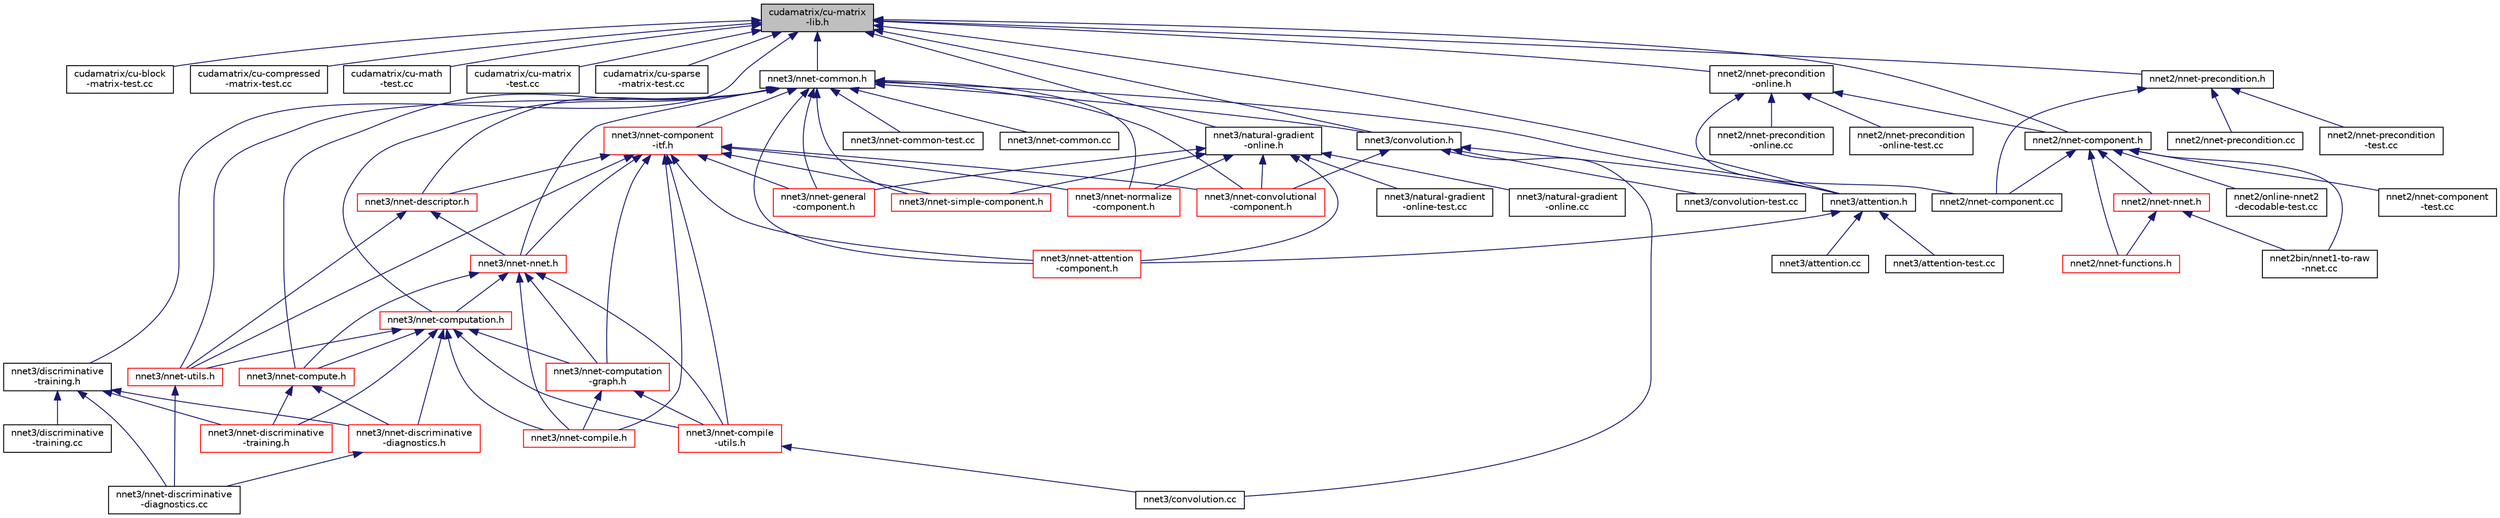 digraph "cudamatrix/cu-matrix-lib.h"
{
  edge [fontname="Helvetica",fontsize="10",labelfontname="Helvetica",labelfontsize="10"];
  node [fontname="Helvetica",fontsize="10",shape=record];
  Node57 [label="cudamatrix/cu-matrix\l-lib.h",height=0.2,width=0.4,color="black", fillcolor="grey75", style="filled", fontcolor="black"];
  Node57 -> Node58 [dir="back",color="midnightblue",fontsize="10",style="solid",fontname="Helvetica"];
  Node58 [label="cudamatrix/cu-block\l-matrix-test.cc",height=0.2,width=0.4,color="black", fillcolor="white", style="filled",URL="$cu-block-matrix-test_8cc.html"];
  Node57 -> Node59 [dir="back",color="midnightblue",fontsize="10",style="solid",fontname="Helvetica"];
  Node59 [label="cudamatrix/cu-compressed\l-matrix-test.cc",height=0.2,width=0.4,color="black", fillcolor="white", style="filled",URL="$cu-compressed-matrix-test_8cc.html"];
  Node57 -> Node60 [dir="back",color="midnightblue",fontsize="10",style="solid",fontname="Helvetica"];
  Node60 [label="cudamatrix/cu-math\l-test.cc",height=0.2,width=0.4,color="black", fillcolor="white", style="filled",URL="$cu-math-test_8cc.html"];
  Node57 -> Node61 [dir="back",color="midnightblue",fontsize="10",style="solid",fontname="Helvetica"];
  Node61 [label="cudamatrix/cu-matrix\l-test.cc",height=0.2,width=0.4,color="black", fillcolor="white", style="filled",URL="$cu-matrix-test_8cc.html"];
  Node57 -> Node62 [dir="back",color="midnightblue",fontsize="10",style="solid",fontname="Helvetica"];
  Node62 [label="cudamatrix/cu-sparse\l-matrix-test.cc",height=0.2,width=0.4,color="black", fillcolor="white", style="filled",URL="$cu-sparse-matrix-test_8cc.html"];
  Node57 -> Node63 [dir="back",color="midnightblue",fontsize="10",style="solid",fontname="Helvetica"];
  Node63 [label="nnet3/nnet-common.h",height=0.2,width=0.4,color="black", fillcolor="white", style="filled",URL="$nnet-common_8h.html"];
  Node63 -> Node64 [dir="back",color="midnightblue",fontsize="10",style="solid",fontname="Helvetica"];
  Node64 [label="nnet3/nnet-component\l-itf.h",height=0.2,width=0.4,color="red", fillcolor="white", style="filled",URL="$nnet-component-itf_8h.html"];
  Node64 -> Node65 [dir="back",color="midnightblue",fontsize="10",style="solid",fontname="Helvetica"];
  Node65 [label="nnet3/nnet-compile.h",height=0.2,width=0.4,color="red", fillcolor="white", style="filled",URL="$nnet-compile_8h.html"];
  Node64 -> Node135 [dir="back",color="midnightblue",fontsize="10",style="solid",fontname="Helvetica"];
  Node135 [label="nnet3/nnet-nnet.h",height=0.2,width=0.4,color="red", fillcolor="white", style="filled",URL="$_2nnet-nnet_8h.html"];
  Node135 -> Node65 [dir="back",color="midnightblue",fontsize="10",style="solid",fontname="Helvetica"];
  Node135 -> Node136 [dir="back",color="midnightblue",fontsize="10",style="solid",fontname="Helvetica"];
  Node136 [label="nnet3/nnet-computation.h",height=0.2,width=0.4,color="red", fillcolor="white", style="filled",URL="$nnet-computation_8h.html",tooltip="The two main classes defined in this header are struct ComputationRequest, which basically defines a ..."];
  Node136 -> Node65 [dir="back",color="midnightblue",fontsize="10",style="solid",fontname="Helvetica"];
  Node136 -> Node137 [dir="back",color="midnightblue",fontsize="10",style="solid",fontname="Helvetica"];
  Node137 [label="nnet3/nnet-computation\l-graph.h",height=0.2,width=0.4,color="red", fillcolor="white", style="filled",URL="$nnet-computation-graph_8h.html"];
  Node137 -> Node65 [dir="back",color="midnightblue",fontsize="10",style="solid",fontname="Helvetica"];
  Node137 -> Node138 [dir="back",color="midnightblue",fontsize="10",style="solid",fontname="Helvetica"];
  Node138 [label="nnet3/nnet-compile\l-utils.h",height=0.2,width=0.4,color="red", fillcolor="white", style="filled",URL="$nnet-compile-utils_8h.html"];
  Node138 -> Node139 [dir="back",color="midnightblue",fontsize="10",style="solid",fontname="Helvetica"];
  Node139 [label="nnet3/convolution.cc",height=0.2,width=0.4,color="black", fillcolor="white", style="filled",URL="$convolution_8cc.html"];
  Node136 -> Node114 [dir="back",color="midnightblue",fontsize="10",style="solid",fontname="Helvetica"];
  Node114 [label="nnet3/nnet-compute.h",height=0.2,width=0.4,color="red", fillcolor="white", style="filled",URL="$nnet3_2nnet-compute_8h.html"];
  Node114 -> Node88 [dir="back",color="midnightblue",fontsize="10",style="solid",fontname="Helvetica"];
  Node88 [label="nnet3/nnet-discriminative\l-diagnostics.h",height=0.2,width=0.4,color="red", fillcolor="white", style="filled",URL="$nnet-discriminative-diagnostics_8h.html"];
  Node88 -> Node89 [dir="back",color="midnightblue",fontsize="10",style="solid",fontname="Helvetica"];
  Node89 [label="nnet3/nnet-discriminative\l-diagnostics.cc",height=0.2,width=0.4,color="black", fillcolor="white", style="filled",URL="$nnet-discriminative-diagnostics_8cc.html"];
  Node114 -> Node98 [dir="back",color="midnightblue",fontsize="10",style="solid",fontname="Helvetica"];
  Node98 [label="nnet3/nnet-discriminative\l-training.h",height=0.2,width=0.4,color="red", fillcolor="white", style="filled",URL="$nnet-discriminative-training_8h.html"];
  Node136 -> Node149 [dir="back",color="midnightblue",fontsize="10",style="solid",fontname="Helvetica"];
  Node149 [label="nnet3/nnet-utils.h",height=0.2,width=0.4,color="red", fillcolor="white", style="filled",URL="$_2nnet-utils_8h.html",tooltip="This file contains some miscellaneous functions dealing with class Nnet. "];
  Node149 -> Node89 [dir="back",color="midnightblue",fontsize="10",style="solid",fontname="Helvetica"];
  Node136 -> Node138 [dir="back",color="midnightblue",fontsize="10",style="solid",fontname="Helvetica"];
  Node136 -> Node88 [dir="back",color="midnightblue",fontsize="10",style="solid",fontname="Helvetica"];
  Node136 -> Node98 [dir="back",color="midnightblue",fontsize="10",style="solid",fontname="Helvetica"];
  Node135 -> Node137 [dir="back",color="midnightblue",fontsize="10",style="solid",fontname="Helvetica"];
  Node135 -> Node114 [dir="back",color="midnightblue",fontsize="10",style="solid",fontname="Helvetica"];
  Node135 -> Node138 [dir="back",color="midnightblue",fontsize="10",style="solid",fontname="Helvetica"];
  Node64 -> Node178 [dir="back",color="midnightblue",fontsize="10",style="solid",fontname="Helvetica"];
  Node178 [label="nnet3/nnet-descriptor.h",height=0.2,width=0.4,color="red", fillcolor="white", style="filled",URL="$nnet-descriptor_8h.html",tooltip="This file contains class definitions for classes ForwardingDescriptor, SumDescriptor and Descriptor..."];
  Node178 -> Node135 [dir="back",color="midnightblue",fontsize="10",style="solid",fontname="Helvetica"];
  Node178 -> Node149 [dir="back",color="midnightblue",fontsize="10",style="solid",fontname="Helvetica"];
  Node64 -> Node137 [dir="back",color="midnightblue",fontsize="10",style="solid",fontname="Helvetica"];
  Node64 -> Node149 [dir="back",color="midnightblue",fontsize="10",style="solid",fontname="Helvetica"];
  Node64 -> Node138 [dir="back",color="midnightblue",fontsize="10",style="solid",fontname="Helvetica"];
  Node64 -> Node180 [dir="back",color="midnightblue",fontsize="10",style="solid",fontname="Helvetica"];
  Node180 [label="nnet3/nnet-attention\l-component.h",height=0.2,width=0.4,color="red", fillcolor="white", style="filled",URL="$nnet-attention-component_8h.html",tooltip="Contains component(s) related to attention models. "];
  Node64 -> Node181 [dir="back",color="midnightblue",fontsize="10",style="solid",fontname="Helvetica"];
  Node181 [label="nnet3/nnet-simple-component.h",height=0.2,width=0.4,color="red", fillcolor="white", style="filled",URL="$nnet-simple-component_8h.html",tooltip="This file contains declarations of components that are \"simple\", meaning they don&#39;t care about the in..."];
  Node64 -> Node183 [dir="back",color="midnightblue",fontsize="10",style="solid",fontname="Helvetica"];
  Node183 [label="nnet3/nnet-normalize\l-component.h",height=0.2,width=0.4,color="red", fillcolor="white", style="filled",URL="$nnet-normalize-component_8h.html",tooltip="This file contains declarations of components that in one way or another normalize their input: Norma..."];
  Node64 -> Node185 [dir="back",color="midnightblue",fontsize="10",style="solid",fontname="Helvetica"];
  Node185 [label="nnet3/nnet-general\l-component.h",height=0.2,width=0.4,color="red", fillcolor="white", style="filled",URL="$nnet-general-component_8h.html",tooltip="This file contains declarations of components that are not \"simple\", meaning they care about the inde..."];
  Node64 -> Node186 [dir="back",color="midnightblue",fontsize="10",style="solid",fontname="Helvetica"];
  Node186 [label="nnet3/nnet-convolutional\l-component.h",height=0.2,width=0.4,color="red", fillcolor="white", style="filled",URL="$_2nnet-convolutional-component_8h.html"];
  Node63 -> Node135 [dir="back",color="midnightblue",fontsize="10",style="solid",fontname="Helvetica"];
  Node63 -> Node178 [dir="back",color="midnightblue",fontsize="10",style="solid",fontname="Helvetica"];
  Node63 -> Node136 [dir="back",color="midnightblue",fontsize="10",style="solid",fontname="Helvetica"];
  Node63 -> Node114 [dir="back",color="midnightblue",fontsize="10",style="solid",fontname="Helvetica"];
  Node63 -> Node149 [dir="back",color="midnightblue",fontsize="10",style="solid",fontname="Helvetica"];
  Node63 -> Node187 [dir="back",color="midnightblue",fontsize="10",style="solid",fontname="Helvetica"];
  Node187 [label="nnet3/attention.h",height=0.2,width=0.4,color="black", fillcolor="white", style="filled",URL="$attention_8h.html",tooltip="This file contains the lower-level interface for self-attention. "];
  Node187 -> Node188 [dir="back",color="midnightblue",fontsize="10",style="solid",fontname="Helvetica"];
  Node188 [label="nnet3/attention-test.cc",height=0.2,width=0.4,color="black", fillcolor="white", style="filled",URL="$attention-test_8cc.html"];
  Node187 -> Node189 [dir="back",color="midnightblue",fontsize="10",style="solid",fontname="Helvetica"];
  Node189 [label="nnet3/attention.cc",height=0.2,width=0.4,color="black", fillcolor="white", style="filled",URL="$attention_8cc.html"];
  Node187 -> Node180 [dir="back",color="midnightblue",fontsize="10",style="solid",fontname="Helvetica"];
  Node63 -> Node190 [dir="back",color="midnightblue",fontsize="10",style="solid",fontname="Helvetica"];
  Node190 [label="nnet3/convolution.h",height=0.2,width=0.4,color="black", fillcolor="white", style="filled",URL="$convolution_8h.html",tooltip="This file contains some fairly low-level utilities for implementing convolutional neural networks and..."];
  Node190 -> Node187 [dir="back",color="midnightblue",fontsize="10",style="solid",fontname="Helvetica"];
  Node190 -> Node191 [dir="back",color="midnightblue",fontsize="10",style="solid",fontname="Helvetica"];
  Node191 [label="nnet3/convolution-test.cc",height=0.2,width=0.4,color="black", fillcolor="white", style="filled",URL="$convolution-test_8cc.html"];
  Node190 -> Node139 [dir="back",color="midnightblue",fontsize="10",style="solid",fontname="Helvetica"];
  Node190 -> Node186 [dir="back",color="midnightblue",fontsize="10",style="solid",fontname="Helvetica"];
  Node63 -> Node180 [dir="back",color="midnightblue",fontsize="10",style="solid",fontname="Helvetica"];
  Node63 -> Node192 [dir="back",color="midnightblue",fontsize="10",style="solid",fontname="Helvetica"];
  Node192 [label="nnet3/nnet-common-test.cc",height=0.2,width=0.4,color="black", fillcolor="white", style="filled",URL="$nnet-common-test_8cc.html"];
  Node63 -> Node193 [dir="back",color="midnightblue",fontsize="10",style="solid",fontname="Helvetica"];
  Node193 [label="nnet3/nnet-common.cc",height=0.2,width=0.4,color="black", fillcolor="white", style="filled",URL="$nnet-common_8cc.html"];
  Node63 -> Node181 [dir="back",color="midnightblue",fontsize="10",style="solid",fontname="Helvetica"];
  Node63 -> Node183 [dir="back",color="midnightblue",fontsize="10",style="solid",fontname="Helvetica"];
  Node63 -> Node185 [dir="back",color="midnightblue",fontsize="10",style="solid",fontname="Helvetica"];
  Node63 -> Node186 [dir="back",color="midnightblue",fontsize="10",style="solid",fontname="Helvetica"];
  Node57 -> Node194 [dir="back",color="midnightblue",fontsize="10",style="solid",fontname="Helvetica"];
  Node194 [label="nnet2/nnet-component.h",height=0.2,width=0.4,color="black", fillcolor="white", style="filled",URL="$_2nnet-component_8h.html"];
  Node194 -> Node195 [dir="back",color="midnightblue",fontsize="10",style="solid",fontname="Helvetica"];
  Node195 [label="nnet2/nnet-nnet.h",height=0.2,width=0.4,color="red", fillcolor="white", style="filled",URL="$_2nnet-nnet_8h.html"];
  Node195 -> Node289 [dir="back",color="midnightblue",fontsize="10",style="solid",fontname="Helvetica"];
  Node289 [label="nnet2/nnet-functions.h",height=0.2,width=0.4,color="red", fillcolor="white", style="filled",URL="$nnet-functions_8h.html"];
  Node195 -> Node294 [dir="back",color="midnightblue",fontsize="10",style="solid",fontname="Helvetica"];
  Node294 [label="nnet2bin/nnet1-to-raw\l-nnet.cc",height=0.2,width=0.4,color="black", fillcolor="white", style="filled",URL="$nnet1-to-raw-nnet_8cc.html"];
  Node194 -> Node296 [dir="back",color="midnightblue",fontsize="10",style="solid",fontname="Helvetica"];
  Node296 [label="nnet2/nnet-component\l-test.cc",height=0.2,width=0.4,color="black", fillcolor="white", style="filled",URL="$_2nnet-component-test_8cc.html"];
  Node194 -> Node297 [dir="back",color="midnightblue",fontsize="10",style="solid",fontname="Helvetica"];
  Node297 [label="nnet2/nnet-component.cc",height=0.2,width=0.4,color="black", fillcolor="white", style="filled",URL="$_2nnet-component_8cc.html"];
  Node194 -> Node289 [dir="back",color="midnightblue",fontsize="10",style="solid",fontname="Helvetica"];
  Node194 -> Node200 [dir="back",color="midnightblue",fontsize="10",style="solid",fontname="Helvetica"];
  Node200 [label="nnet2/online-nnet2\l-decodable-test.cc",height=0.2,width=0.4,color="black", fillcolor="white", style="filled",URL="$online-nnet2-decodable-test_8cc.html"];
  Node194 -> Node294 [dir="back",color="midnightblue",fontsize="10",style="solid",fontname="Helvetica"];
  Node57 -> Node298 [dir="back",color="midnightblue",fontsize="10",style="solid",fontname="Helvetica"];
  Node298 [label="nnet2/nnet-precondition\l-online.h",height=0.2,width=0.4,color="black", fillcolor="white", style="filled",URL="$nnet-precondition-online_8h.html"];
  Node298 -> Node194 [dir="back",color="midnightblue",fontsize="10",style="solid",fontname="Helvetica"];
  Node298 -> Node297 [dir="back",color="midnightblue",fontsize="10",style="solid",fontname="Helvetica"];
  Node298 -> Node299 [dir="back",color="midnightblue",fontsize="10",style="solid",fontname="Helvetica"];
  Node299 [label="nnet2/nnet-precondition\l-online-test.cc",height=0.2,width=0.4,color="black", fillcolor="white", style="filled",URL="$nnet-precondition-online-test_8cc.html"];
  Node298 -> Node300 [dir="back",color="midnightblue",fontsize="10",style="solid",fontname="Helvetica"];
  Node300 [label="nnet2/nnet-precondition\l-online.cc",height=0.2,width=0.4,color="black", fillcolor="white", style="filled",URL="$nnet-precondition-online_8cc.html"];
  Node57 -> Node301 [dir="back",color="midnightblue",fontsize="10",style="solid",fontname="Helvetica"];
  Node301 [label="nnet2/nnet-precondition.h",height=0.2,width=0.4,color="black", fillcolor="white", style="filled",URL="$nnet-precondition_8h.html"];
  Node301 -> Node297 [dir="back",color="midnightblue",fontsize="10",style="solid",fontname="Helvetica"];
  Node301 -> Node302 [dir="back",color="midnightblue",fontsize="10",style="solid",fontname="Helvetica"];
  Node302 [label="nnet2/nnet-precondition\l-test.cc",height=0.2,width=0.4,color="black", fillcolor="white", style="filled",URL="$nnet-precondition-test_8cc.html"];
  Node301 -> Node303 [dir="back",color="midnightblue",fontsize="10",style="solid",fontname="Helvetica"];
  Node303 [label="nnet2/nnet-precondition.cc",height=0.2,width=0.4,color="black", fillcolor="white", style="filled",URL="$nnet-precondition_8cc.html"];
  Node57 -> Node187 [dir="back",color="midnightblue",fontsize="10",style="solid",fontname="Helvetica"];
  Node57 -> Node190 [dir="back",color="midnightblue",fontsize="10",style="solid",fontname="Helvetica"];
  Node57 -> Node304 [dir="back",color="midnightblue",fontsize="10",style="solid",fontname="Helvetica"];
  Node304 [label="nnet3/discriminative\l-training.h",height=0.2,width=0.4,color="black", fillcolor="white", style="filled",URL="$discriminative-training_8h.html"];
  Node304 -> Node305 [dir="back",color="midnightblue",fontsize="10",style="solid",fontname="Helvetica"];
  Node305 [label="nnet3/discriminative\l-training.cc",height=0.2,width=0.4,color="black", fillcolor="white", style="filled",URL="$discriminative-training_8cc.html"];
  Node304 -> Node88 [dir="back",color="midnightblue",fontsize="10",style="solid",fontname="Helvetica"];
  Node304 -> Node89 [dir="back",color="midnightblue",fontsize="10",style="solid",fontname="Helvetica"];
  Node304 -> Node98 [dir="back",color="midnightblue",fontsize="10",style="solid",fontname="Helvetica"];
  Node57 -> Node306 [dir="back",color="midnightblue",fontsize="10",style="solid",fontname="Helvetica"];
  Node306 [label="nnet3/natural-gradient\l-online.h",height=0.2,width=0.4,color="black", fillcolor="white", style="filled",URL="$natural-gradient-online_8h.html"];
  Node306 -> Node307 [dir="back",color="midnightblue",fontsize="10",style="solid",fontname="Helvetica"];
  Node307 [label="nnet3/natural-gradient\l-online-test.cc",height=0.2,width=0.4,color="black", fillcolor="white", style="filled",URL="$natural-gradient-online-test_8cc.html"];
  Node306 -> Node308 [dir="back",color="midnightblue",fontsize="10",style="solid",fontname="Helvetica"];
  Node308 [label="nnet3/natural-gradient\l-online.cc",height=0.2,width=0.4,color="black", fillcolor="white", style="filled",URL="$natural-gradient-online_8cc.html"];
  Node306 -> Node180 [dir="back",color="midnightblue",fontsize="10",style="solid",fontname="Helvetica"];
  Node306 -> Node181 [dir="back",color="midnightblue",fontsize="10",style="solid",fontname="Helvetica"];
  Node306 -> Node183 [dir="back",color="midnightblue",fontsize="10",style="solid",fontname="Helvetica"];
  Node306 -> Node185 [dir="back",color="midnightblue",fontsize="10",style="solid",fontname="Helvetica"];
  Node306 -> Node186 [dir="back",color="midnightblue",fontsize="10",style="solid",fontname="Helvetica"];
}
